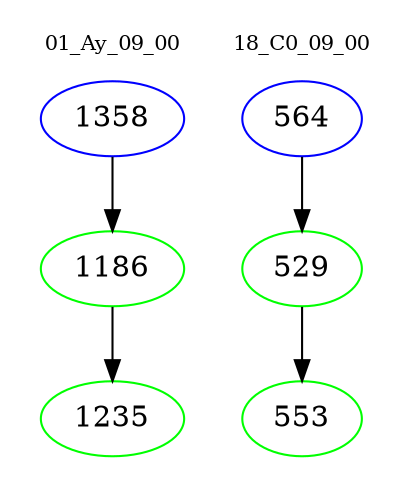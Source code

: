 digraph{
subgraph cluster_0 {
color = white
label = "01_Ay_09_00";
fontsize=10;
T0_1358 [label="1358", color="blue"]
T0_1358 -> T0_1186 [color="black"]
T0_1186 [label="1186", color="green"]
T0_1186 -> T0_1235 [color="black"]
T0_1235 [label="1235", color="green"]
}
subgraph cluster_1 {
color = white
label = "18_C0_09_00";
fontsize=10;
T1_564 [label="564", color="blue"]
T1_564 -> T1_529 [color="black"]
T1_529 [label="529", color="green"]
T1_529 -> T1_553 [color="black"]
T1_553 [label="553", color="green"]
}
}
